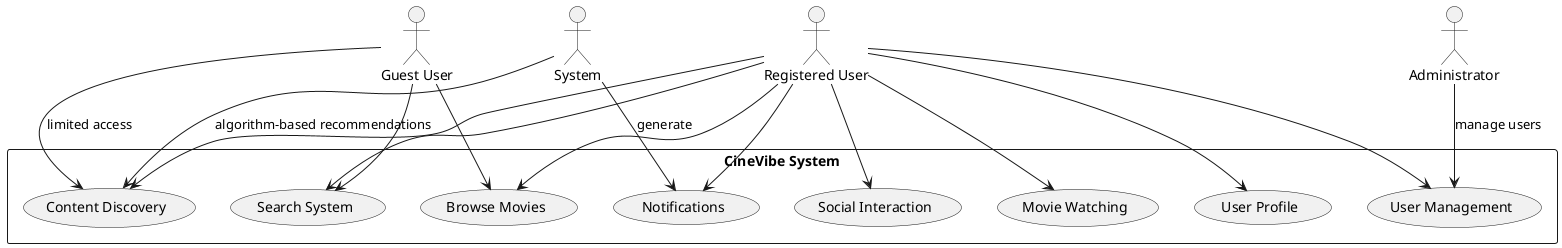 @startuml CineVibe-Main-UseCases


' Define actors
actor "Registered User" as RegUser
actor "Guest User" as Guest
actor "Administrator" as Admin
actor "System" as System

' Main use cases
rectangle "CineVibe System" {
  usecase "Browse Movies" as UC_BrowseMovies
  usecase "Social Interaction" as UC_SocialInteraction
  usecase "User Management" as UC_UserManagement
  usecase "Content Discovery" as UC_ContentDiscovery
  usecase "Movie Watching" as UC_MovieWatching
  usecase "User Profile" as UC_UserProfile
  usecase "Notifications" as UC_Notifications
  usecase "Search System" as UC_SearchSystem
}

' Relationships
Guest --> UC_BrowseMovies
Guest --> UC_SearchSystem
Guest --> UC_ContentDiscovery : limited access

RegUser --> UC_BrowseMovies
RegUser --> UC_SocialInteraction
RegUser --> UC_UserManagement
RegUser --> UC_ContentDiscovery
RegUser --> UC_MovieWatching
RegUser --> UC_UserProfile
RegUser --> UC_Notifications
RegUser --> UC_SearchSystem

Admin --> UC_UserManagement : manage users

System --> UC_Notifications : generate
System --> UC_ContentDiscovery : algorithm-based recommendations

@enduml
